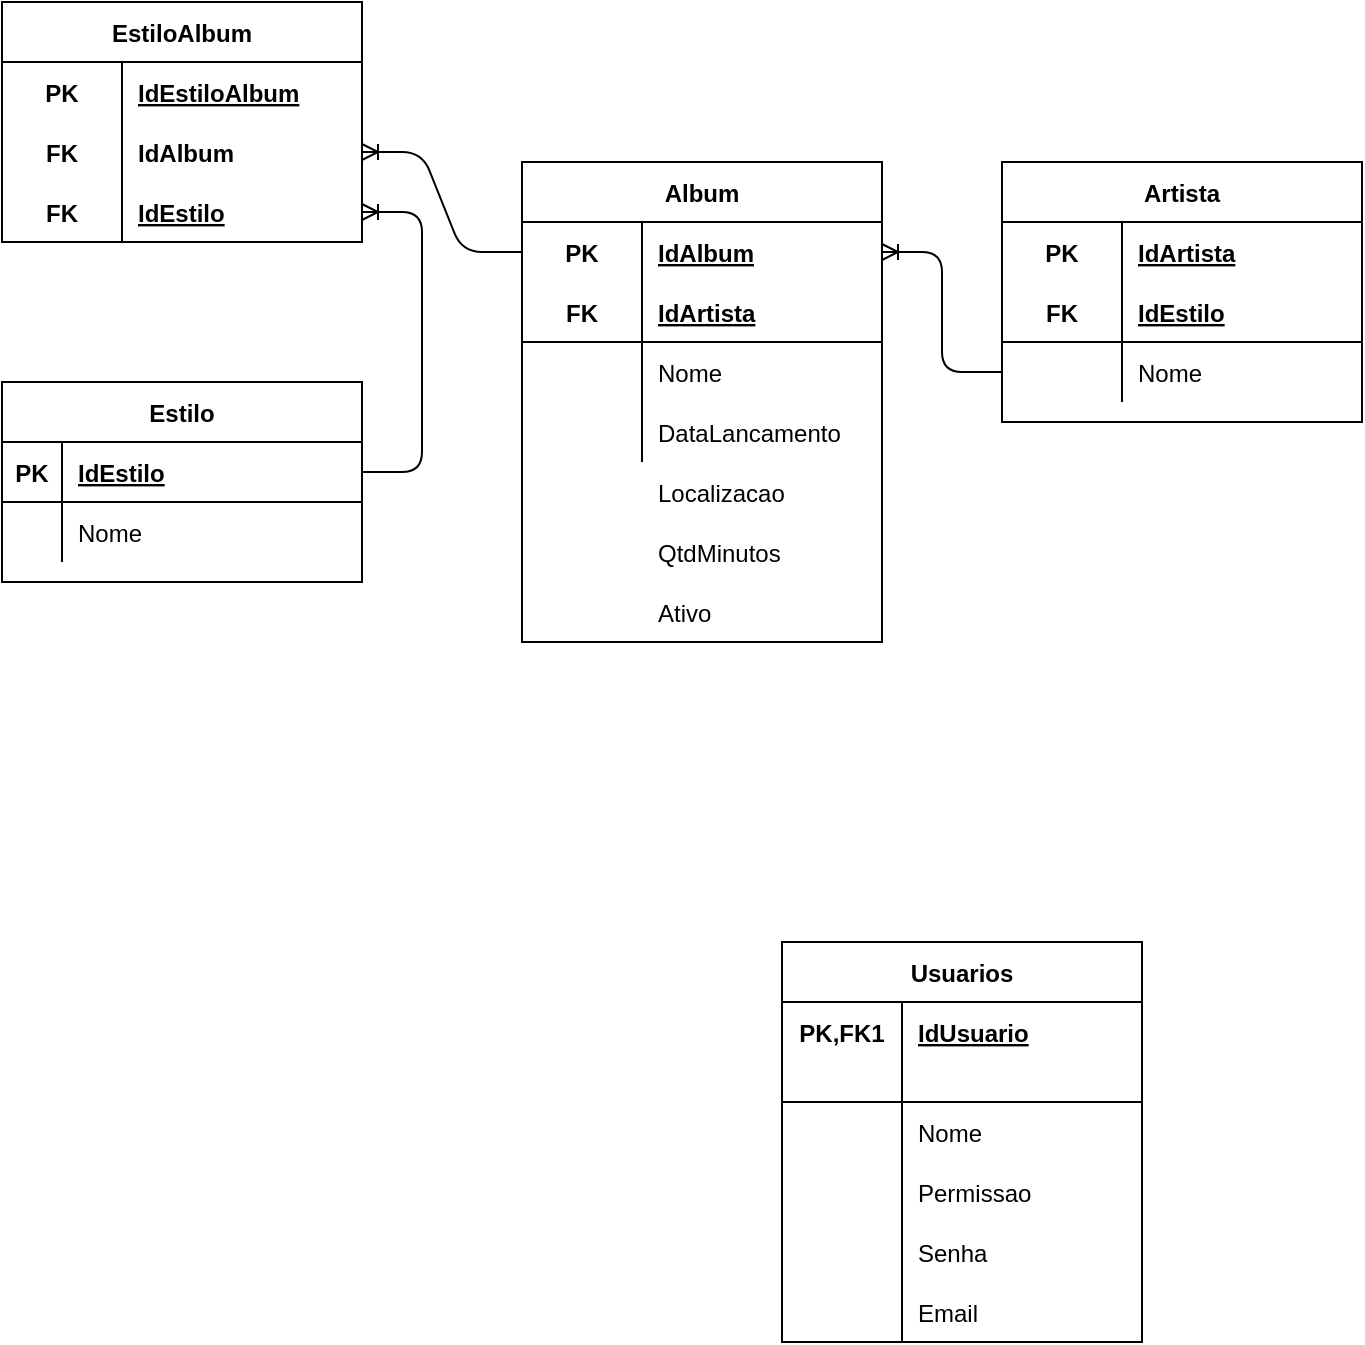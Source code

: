 <mxfile version="13.5.8" type="google"><diagram id="ZmDzaLIjJ0UMr27UZBA3" name="Página-1"><mxGraphModel dx="1695" dy="450" grid="1" gridSize="10" guides="1" tooltips="1" connect="1" arrows="1" fold="1" page="1" pageScale="1" pageWidth="827" pageHeight="1169" math="0" shadow="0"><root><mxCell id="0"/><mxCell id="1" parent="0"/><mxCell id="uDaNNTqssezWitePTJLu-1" value="Artista" style="shape=table;startSize=30;container=1;collapsible=1;childLayout=tableLayout;fixedRows=1;rowLines=0;fontStyle=1;align=center;resizeLast=1;" vertex="1" parent="1"><mxGeometry x="320" y="150" width="180" height="130" as="geometry"/></mxCell><mxCell id="uDaNNTqssezWitePTJLu-2" value="" style="shape=partialRectangle;collapsible=0;dropTarget=0;pointerEvents=0;fillColor=none;top=0;left=0;bottom=0;right=0;points=[[0,0.5],[1,0.5]];portConstraint=eastwest;" vertex="1" parent="uDaNNTqssezWitePTJLu-1"><mxGeometry y="30" width="180" height="30" as="geometry"/></mxCell><mxCell id="uDaNNTqssezWitePTJLu-3" value="PK" style="shape=partialRectangle;connectable=0;fillColor=none;top=0;left=0;bottom=0;right=0;fontStyle=1;overflow=hidden;" vertex="1" parent="uDaNNTqssezWitePTJLu-2"><mxGeometry width="60" height="30" as="geometry"/></mxCell><mxCell id="uDaNNTqssezWitePTJLu-4" value="IdArtista" style="shape=partialRectangle;connectable=0;fillColor=none;top=0;left=0;bottom=0;right=0;align=left;spacingLeft=6;fontStyle=5;overflow=hidden;" vertex="1" parent="uDaNNTqssezWitePTJLu-2"><mxGeometry x="60" width="120" height="30" as="geometry"/></mxCell><mxCell id="uDaNNTqssezWitePTJLu-5" value="" style="shape=partialRectangle;collapsible=0;dropTarget=0;pointerEvents=0;fillColor=none;top=0;left=0;bottom=1;right=0;points=[[0,0.5],[1,0.5]];portConstraint=eastwest;" vertex="1" parent="uDaNNTqssezWitePTJLu-1"><mxGeometry y="60" width="180" height="30" as="geometry"/></mxCell><mxCell id="uDaNNTqssezWitePTJLu-6" value="FK" style="shape=partialRectangle;connectable=0;fillColor=none;top=0;left=0;bottom=0;right=0;fontStyle=1;overflow=hidden;" vertex="1" parent="uDaNNTqssezWitePTJLu-5"><mxGeometry width="60" height="30" as="geometry"/></mxCell><mxCell id="uDaNNTqssezWitePTJLu-7" value="IdEstilo" style="shape=partialRectangle;connectable=0;fillColor=none;top=0;left=0;bottom=0;right=0;align=left;spacingLeft=6;fontStyle=5;overflow=hidden;" vertex="1" parent="uDaNNTqssezWitePTJLu-5"><mxGeometry x="60" width="120" height="30" as="geometry"/></mxCell><mxCell id="uDaNNTqssezWitePTJLu-8" value="" style="shape=partialRectangle;collapsible=0;dropTarget=0;pointerEvents=0;fillColor=none;top=0;left=0;bottom=0;right=0;points=[[0,0.5],[1,0.5]];portConstraint=eastwest;" vertex="1" parent="uDaNNTqssezWitePTJLu-1"><mxGeometry y="90" width="180" height="30" as="geometry"/></mxCell><mxCell id="uDaNNTqssezWitePTJLu-9" value="" style="shape=partialRectangle;connectable=0;fillColor=none;top=0;left=0;bottom=0;right=0;editable=1;overflow=hidden;" vertex="1" parent="uDaNNTqssezWitePTJLu-8"><mxGeometry width="60" height="30" as="geometry"/></mxCell><mxCell id="uDaNNTqssezWitePTJLu-10" value="Nome" style="shape=partialRectangle;connectable=0;fillColor=none;top=0;left=0;bottom=0;right=0;align=left;spacingLeft=6;overflow=hidden;" vertex="1" parent="uDaNNTqssezWitePTJLu-8"><mxGeometry x="60" width="120" height="30" as="geometry"/></mxCell><mxCell id="uDaNNTqssezWitePTJLu-14" value="Album" style="shape=table;startSize=30;container=1;collapsible=1;childLayout=tableLayout;fixedRows=1;rowLines=0;fontStyle=1;align=center;resizeLast=1;" vertex="1" parent="1"><mxGeometry x="80" y="150" width="180" height="240" as="geometry"/></mxCell><mxCell id="uDaNNTqssezWitePTJLu-15" value="" style="shape=partialRectangle;collapsible=0;dropTarget=0;pointerEvents=0;fillColor=none;top=0;left=0;bottom=0;right=0;points=[[0,0.5],[1,0.5]];portConstraint=eastwest;" vertex="1" parent="uDaNNTqssezWitePTJLu-14"><mxGeometry y="30" width="180" height="30" as="geometry"/></mxCell><mxCell id="uDaNNTqssezWitePTJLu-16" value="PK" style="shape=partialRectangle;connectable=0;fillColor=none;top=0;left=0;bottom=0;right=0;fontStyle=1;overflow=hidden;" vertex="1" parent="uDaNNTqssezWitePTJLu-15"><mxGeometry width="60" height="30" as="geometry"/></mxCell><mxCell id="uDaNNTqssezWitePTJLu-17" value="IdAlbum" style="shape=partialRectangle;connectable=0;fillColor=none;top=0;left=0;bottom=0;right=0;align=left;spacingLeft=6;fontStyle=5;overflow=hidden;" vertex="1" parent="uDaNNTqssezWitePTJLu-15"><mxGeometry x="60" width="120" height="30" as="geometry"/></mxCell><mxCell id="uDaNNTqssezWitePTJLu-18" value="" style="shape=partialRectangle;collapsible=0;dropTarget=0;pointerEvents=0;fillColor=none;top=0;left=0;bottom=1;right=0;points=[[0,0.5],[1,0.5]];portConstraint=eastwest;" vertex="1" parent="uDaNNTqssezWitePTJLu-14"><mxGeometry y="60" width="180" height="30" as="geometry"/></mxCell><mxCell id="uDaNNTqssezWitePTJLu-19" value="FK" style="shape=partialRectangle;connectable=0;fillColor=none;top=0;left=0;bottom=0;right=0;fontStyle=1;overflow=hidden;" vertex="1" parent="uDaNNTqssezWitePTJLu-18"><mxGeometry width="60" height="30" as="geometry"/></mxCell><mxCell id="uDaNNTqssezWitePTJLu-20" value="IdArtista" style="shape=partialRectangle;connectable=0;fillColor=none;top=0;left=0;bottom=0;right=0;align=left;spacingLeft=6;fontStyle=5;overflow=hidden;" vertex="1" parent="uDaNNTqssezWitePTJLu-18"><mxGeometry x="60" width="120" height="30" as="geometry"/></mxCell><mxCell id="uDaNNTqssezWitePTJLu-21" value="" style="shape=partialRectangle;collapsible=0;dropTarget=0;pointerEvents=0;fillColor=none;top=0;left=0;bottom=0;right=0;points=[[0,0.5],[1,0.5]];portConstraint=eastwest;" vertex="1" parent="uDaNNTqssezWitePTJLu-14"><mxGeometry y="90" width="180" height="30" as="geometry"/></mxCell><mxCell id="uDaNNTqssezWitePTJLu-22" value="" style="shape=partialRectangle;connectable=0;fillColor=none;top=0;left=0;bottom=0;right=0;editable=1;overflow=hidden;" vertex="1" parent="uDaNNTqssezWitePTJLu-21"><mxGeometry width="60" height="30" as="geometry"/></mxCell><mxCell id="uDaNNTqssezWitePTJLu-23" value="Nome" style="shape=partialRectangle;connectable=0;fillColor=none;top=0;left=0;bottom=0;right=0;align=left;spacingLeft=6;overflow=hidden;" vertex="1" parent="uDaNNTqssezWitePTJLu-21"><mxGeometry x="60" width="120" height="30" as="geometry"/></mxCell><mxCell id="uDaNNTqssezWitePTJLu-24" value="" style="shape=partialRectangle;collapsible=0;dropTarget=0;pointerEvents=0;fillColor=none;top=0;left=0;bottom=0;right=0;points=[[0,0.5],[1,0.5]];portConstraint=eastwest;" vertex="1" parent="uDaNNTqssezWitePTJLu-14"><mxGeometry y="120" width="180" height="30" as="geometry"/></mxCell><mxCell id="uDaNNTqssezWitePTJLu-25" value="" style="shape=partialRectangle;connectable=0;fillColor=none;top=0;left=0;bottom=0;right=0;editable=1;overflow=hidden;" vertex="1" parent="uDaNNTqssezWitePTJLu-24"><mxGeometry width="60" height="30" as="geometry"/></mxCell><mxCell id="uDaNNTqssezWitePTJLu-26" value="DataLancamento" style="shape=partialRectangle;connectable=0;fillColor=none;top=0;left=0;bottom=0;right=0;align=left;spacingLeft=6;overflow=hidden;" vertex="1" parent="uDaNNTqssezWitePTJLu-24"><mxGeometry x="60" width="120" height="30" as="geometry"/></mxCell><mxCell id="uDaNNTqssezWitePTJLu-30" value="Localizacao" style="shape=partialRectangle;connectable=0;fillColor=none;top=0;left=0;bottom=0;right=0;align=left;spacingLeft=6;overflow=hidden;" vertex="1" parent="1"><mxGeometry x="140" y="300" width="120" height="30" as="geometry"/></mxCell><mxCell id="uDaNNTqssezWitePTJLu-31" value="QtdMinutos" style="shape=partialRectangle;connectable=0;fillColor=none;top=0;left=0;bottom=0;right=0;align=left;spacingLeft=6;overflow=hidden;" vertex="1" parent="1"><mxGeometry x="140" y="330" width="120" height="30" as="geometry"/></mxCell><mxCell id="uDaNNTqssezWitePTJLu-32" value="Ativo" style="shape=partialRectangle;connectable=0;fillColor=none;top=0;left=0;bottom=0;right=0;align=left;spacingLeft=6;overflow=hidden;" vertex="1" parent="1"><mxGeometry x="140" y="360" width="120" height="30" as="geometry"/></mxCell><mxCell id="uDaNNTqssezWitePTJLu-33" value="EstiloAlbum" style="shape=table;startSize=30;container=1;collapsible=1;childLayout=tableLayout;fixedRows=1;rowLines=0;fontStyle=1;align=center;resizeLast=1;" vertex="1" parent="1"><mxGeometry x="-180" y="70" width="180" height="120" as="geometry"/></mxCell><mxCell id="uDaNNTqssezWitePTJLu-34" value="" style="shape=partialRectangle;collapsible=0;dropTarget=0;pointerEvents=0;fillColor=none;top=0;left=0;bottom=0;right=0;points=[[0,0.5],[1,0.5]];portConstraint=eastwest;" vertex="1" parent="uDaNNTqssezWitePTJLu-33"><mxGeometry y="30" width="180" height="30" as="geometry"/></mxCell><mxCell id="uDaNNTqssezWitePTJLu-35" value="PK" style="shape=partialRectangle;connectable=0;fillColor=none;top=0;left=0;bottom=0;right=0;fontStyle=1;overflow=hidden;" vertex="1" parent="uDaNNTqssezWitePTJLu-34"><mxGeometry width="60" height="30" as="geometry"/></mxCell><mxCell id="uDaNNTqssezWitePTJLu-36" value="IdEstiloAlbum" style="shape=partialRectangle;connectable=0;fillColor=none;top=0;left=0;bottom=0;right=0;align=left;spacingLeft=6;fontStyle=5;overflow=hidden;" vertex="1" parent="uDaNNTqssezWitePTJLu-34"><mxGeometry x="60" width="120" height="30" as="geometry"/></mxCell><mxCell id="uDaNNTqssezWitePTJLu-47" value="" style="shape=partialRectangle;collapsible=0;dropTarget=0;pointerEvents=0;fillColor=none;top=0;left=0;bottom=0;right=0;points=[[0,0.5],[1,0.5]];portConstraint=eastwest;" vertex="1" parent="uDaNNTqssezWitePTJLu-33"><mxGeometry y="60" width="180" height="30" as="geometry"/></mxCell><mxCell id="uDaNNTqssezWitePTJLu-48" value="FK" style="shape=partialRectangle;connectable=0;fillColor=none;top=0;left=0;bottom=0;right=0;fontStyle=1;overflow=hidden;" vertex="1" parent="uDaNNTqssezWitePTJLu-47"><mxGeometry width="60" height="30" as="geometry"/></mxCell><mxCell id="uDaNNTqssezWitePTJLu-49" value="IdAlbum" style="shape=partialRectangle;connectable=0;fillColor=none;top=0;left=0;bottom=0;right=0;align=left;spacingLeft=6;fontStyle=1;overflow=hidden;" vertex="1" parent="uDaNNTqssezWitePTJLu-47"><mxGeometry x="60" width="120" height="30" as="geometry"/></mxCell><mxCell id="uDaNNTqssezWitePTJLu-37" value="" style="shape=partialRectangle;collapsible=0;dropTarget=0;pointerEvents=0;fillColor=none;top=0;left=0;bottom=1;right=0;points=[[0,0.5],[1,0.5]];portConstraint=eastwest;" vertex="1" parent="uDaNNTqssezWitePTJLu-33"><mxGeometry y="90" width="180" height="30" as="geometry"/></mxCell><mxCell id="uDaNNTqssezWitePTJLu-38" value="FK" style="shape=partialRectangle;connectable=0;fillColor=none;top=0;left=0;bottom=0;right=0;fontStyle=1;overflow=hidden;" vertex="1" parent="uDaNNTqssezWitePTJLu-37"><mxGeometry width="60" height="30" as="geometry"/></mxCell><mxCell id="uDaNNTqssezWitePTJLu-39" value="IdEstilo" style="shape=partialRectangle;connectable=0;fillColor=none;top=0;left=0;bottom=0;right=0;align=left;spacingLeft=6;fontStyle=5;overflow=hidden;" vertex="1" parent="uDaNNTqssezWitePTJLu-37"><mxGeometry x="60" width="120" height="30" as="geometry"/></mxCell><mxCell id="uDaNNTqssezWitePTJLu-63" value="Usuarios" style="shape=table;startSize=30;container=1;collapsible=1;childLayout=tableLayout;fixedRows=1;rowLines=0;fontStyle=1;align=center;resizeLast=1;" vertex="1" parent="1"><mxGeometry x="210" y="540" width="180" height="200" as="geometry"/></mxCell><mxCell id="uDaNNTqssezWitePTJLu-64" value="" style="shape=partialRectangle;collapsible=0;dropTarget=0;pointerEvents=0;fillColor=none;top=0;left=0;bottom=0;right=0;points=[[0,0.5],[1,0.5]];portConstraint=eastwest;" vertex="1" parent="uDaNNTqssezWitePTJLu-63"><mxGeometry y="30" width="180" height="30" as="geometry"/></mxCell><mxCell id="uDaNNTqssezWitePTJLu-65" value="PK,FK1" style="shape=partialRectangle;connectable=0;fillColor=none;top=0;left=0;bottom=0;right=0;fontStyle=1;overflow=hidden;" vertex="1" parent="uDaNNTqssezWitePTJLu-64"><mxGeometry width="60" height="30" as="geometry"/></mxCell><mxCell id="uDaNNTqssezWitePTJLu-66" value="IdUsuario" style="shape=partialRectangle;connectable=0;fillColor=none;top=0;left=0;bottom=0;right=0;align=left;spacingLeft=6;fontStyle=5;overflow=hidden;" vertex="1" parent="uDaNNTqssezWitePTJLu-64"><mxGeometry x="60" width="120" height="30" as="geometry"/></mxCell><mxCell id="uDaNNTqssezWitePTJLu-67" value="" style="shape=partialRectangle;collapsible=0;dropTarget=0;pointerEvents=0;fillColor=none;top=0;left=0;bottom=1;right=0;points=[[0,0.5],[1,0.5]];portConstraint=eastwest;" vertex="1" parent="uDaNNTqssezWitePTJLu-63"><mxGeometry y="60" width="180" height="20" as="geometry"/></mxCell><mxCell id="uDaNNTqssezWitePTJLu-68" value="" style="shape=partialRectangle;connectable=0;fillColor=none;top=0;left=0;bottom=0;right=0;fontStyle=1;overflow=hidden;" vertex="1" parent="uDaNNTqssezWitePTJLu-67"><mxGeometry width="60" height="20" as="geometry"/></mxCell><mxCell id="uDaNNTqssezWitePTJLu-69" value="" style="shape=partialRectangle;connectable=0;fillColor=none;top=0;left=0;bottom=0;right=0;align=left;spacingLeft=6;fontStyle=5;overflow=hidden;" vertex="1" parent="uDaNNTqssezWitePTJLu-67"><mxGeometry x="60" width="120" height="20" as="geometry"/></mxCell><mxCell id="uDaNNTqssezWitePTJLu-70" value="" style="shape=partialRectangle;collapsible=0;dropTarget=0;pointerEvents=0;fillColor=none;top=0;left=0;bottom=0;right=0;points=[[0,0.5],[1,0.5]];portConstraint=eastwest;" vertex="1" parent="uDaNNTqssezWitePTJLu-63"><mxGeometry y="80" width="180" height="30" as="geometry"/></mxCell><mxCell id="uDaNNTqssezWitePTJLu-71" value="" style="shape=partialRectangle;connectable=0;fillColor=none;top=0;left=0;bottom=0;right=0;editable=1;overflow=hidden;" vertex="1" parent="uDaNNTqssezWitePTJLu-70"><mxGeometry width="60" height="30" as="geometry"/></mxCell><mxCell id="uDaNNTqssezWitePTJLu-72" value="Nome" style="shape=partialRectangle;connectable=0;fillColor=none;top=0;left=0;bottom=0;right=0;align=left;spacingLeft=6;overflow=hidden;" vertex="1" parent="uDaNNTqssezWitePTJLu-70"><mxGeometry x="60" width="120" height="30" as="geometry"/></mxCell><mxCell id="uDaNNTqssezWitePTJLu-73" value="" style="shape=partialRectangle;collapsible=0;dropTarget=0;pointerEvents=0;fillColor=none;top=0;left=0;bottom=0;right=0;points=[[0,0.5],[1,0.5]];portConstraint=eastwest;" vertex="1" parent="uDaNNTqssezWitePTJLu-63"><mxGeometry y="110" width="180" height="30" as="geometry"/></mxCell><mxCell id="uDaNNTqssezWitePTJLu-74" value="" style="shape=partialRectangle;connectable=0;fillColor=none;top=0;left=0;bottom=0;right=0;editable=1;overflow=hidden;" vertex="1" parent="uDaNNTqssezWitePTJLu-73"><mxGeometry width="60" height="30" as="geometry"/></mxCell><mxCell id="uDaNNTqssezWitePTJLu-75" value="Permissao" style="shape=partialRectangle;connectable=0;fillColor=none;top=0;left=0;bottom=0;right=0;align=left;spacingLeft=6;overflow=hidden;" vertex="1" parent="uDaNNTqssezWitePTJLu-73"><mxGeometry x="60" width="120" height="30" as="geometry"/></mxCell><mxCell id="uDaNNTqssezWitePTJLu-77" value="" style="shape=partialRectangle;collapsible=0;dropTarget=0;pointerEvents=0;fillColor=none;top=0;left=0;bottom=0;right=0;points=[[0,0.5],[1,0.5]];portConstraint=eastwest;" vertex="1" parent="uDaNNTqssezWitePTJLu-63"><mxGeometry y="140" width="180" height="30" as="geometry"/></mxCell><mxCell id="uDaNNTqssezWitePTJLu-78" value="" style="shape=partialRectangle;connectable=0;fillColor=none;top=0;left=0;bottom=0;right=0;editable=1;overflow=hidden;" vertex="1" parent="uDaNNTqssezWitePTJLu-77"><mxGeometry width="60" height="30" as="geometry"/></mxCell><mxCell id="uDaNNTqssezWitePTJLu-79" value="Senha" style="shape=partialRectangle;connectable=0;fillColor=none;top=0;left=0;bottom=0;right=0;align=left;spacingLeft=6;overflow=hidden;" vertex="1" parent="uDaNNTqssezWitePTJLu-77"><mxGeometry x="60" width="120" height="30" as="geometry"/></mxCell><mxCell id="uDaNNTqssezWitePTJLu-84" value="" style="shape=partialRectangle;collapsible=0;dropTarget=0;pointerEvents=0;fillColor=none;top=0;left=0;bottom=0;right=0;points=[[0,0.5],[1,0.5]];portConstraint=eastwest;" vertex="1" parent="uDaNNTqssezWitePTJLu-63"><mxGeometry y="170" width="180" height="30" as="geometry"/></mxCell><mxCell id="uDaNNTqssezWitePTJLu-85" value="" style="shape=partialRectangle;connectable=0;fillColor=none;top=0;left=0;bottom=0;right=0;editable=1;overflow=hidden;" vertex="1" parent="uDaNNTqssezWitePTJLu-84"><mxGeometry width="60" height="30" as="geometry"/></mxCell><mxCell id="uDaNNTqssezWitePTJLu-86" value="Email" style="shape=partialRectangle;connectable=0;fillColor=none;top=0;left=0;bottom=0;right=0;align=left;spacingLeft=6;overflow=hidden;" vertex="1" parent="uDaNNTqssezWitePTJLu-84"><mxGeometry x="60" width="120" height="30" as="geometry"/></mxCell><mxCell id="uDaNNTqssezWitePTJLu-90" value="" style="edgeStyle=entityRelationEdgeStyle;fontSize=12;html=1;endArrow=ERoneToMany;" edge="1" parent="1" source="uDaNNTqssezWitePTJLu-15" target="uDaNNTqssezWitePTJLu-47"><mxGeometry width="100" height="100" relative="1" as="geometry"><mxPoint x="80" y="200" as="sourcePoint"/><mxPoint x="10" y="130" as="targetPoint"/></mxGeometry></mxCell><mxCell id="uDaNNTqssezWitePTJLu-50" value="Estilo" style="shape=table;startSize=30;container=1;collapsible=1;childLayout=tableLayout;fixedRows=1;rowLines=0;fontStyle=1;align=center;resizeLast=1;" vertex="1" parent="1"><mxGeometry x="-180" y="260" width="180" height="100" as="geometry"/></mxCell><mxCell id="uDaNNTqssezWitePTJLu-51" value="" style="shape=partialRectangle;collapsible=0;dropTarget=0;pointerEvents=0;fillColor=none;top=0;left=0;bottom=1;right=0;points=[[0,0.5],[1,0.5]];portConstraint=eastwest;" vertex="1" parent="uDaNNTqssezWitePTJLu-50"><mxGeometry y="30" width="180" height="30" as="geometry"/></mxCell><mxCell id="uDaNNTqssezWitePTJLu-52" value="PK" style="shape=partialRectangle;connectable=0;fillColor=none;top=0;left=0;bottom=0;right=0;fontStyle=1;overflow=hidden;" vertex="1" parent="uDaNNTqssezWitePTJLu-51"><mxGeometry width="30" height="30" as="geometry"/></mxCell><mxCell id="uDaNNTqssezWitePTJLu-53" value="IdEstilo" style="shape=partialRectangle;connectable=0;fillColor=none;top=0;left=0;bottom=0;right=0;align=left;spacingLeft=6;fontStyle=5;overflow=hidden;" vertex="1" parent="uDaNNTqssezWitePTJLu-51"><mxGeometry x="30" width="150" height="30" as="geometry"/></mxCell><mxCell id="uDaNNTqssezWitePTJLu-54" value="" style="shape=partialRectangle;collapsible=0;dropTarget=0;pointerEvents=0;fillColor=none;top=0;left=0;bottom=0;right=0;points=[[0,0.5],[1,0.5]];portConstraint=eastwest;" vertex="1" parent="uDaNNTqssezWitePTJLu-50"><mxGeometry y="60" width="180" height="30" as="geometry"/></mxCell><mxCell id="uDaNNTqssezWitePTJLu-55" value="" style="shape=partialRectangle;connectable=0;fillColor=none;top=0;left=0;bottom=0;right=0;editable=1;overflow=hidden;" vertex="1" parent="uDaNNTqssezWitePTJLu-54"><mxGeometry width="30" height="30" as="geometry"/></mxCell><mxCell id="uDaNNTqssezWitePTJLu-56" value="Nome" style="shape=partialRectangle;connectable=0;fillColor=none;top=0;left=0;bottom=0;right=0;align=left;spacingLeft=6;overflow=hidden;" vertex="1" parent="uDaNNTqssezWitePTJLu-54"><mxGeometry x="30" width="150" height="30" as="geometry"/></mxCell><mxCell id="uDaNNTqssezWitePTJLu-96" value="" style="edgeStyle=entityRelationEdgeStyle;fontSize=12;html=1;endArrow=ERoneToMany;" edge="1" parent="1" source="uDaNNTqssezWitePTJLu-8" target="uDaNNTqssezWitePTJLu-15"><mxGeometry width="100" height="100" relative="1" as="geometry"><mxPoint x="320" y="260" as="sourcePoint"/><mxPoint x="420" y="160" as="targetPoint"/></mxGeometry></mxCell><mxCell id="uDaNNTqssezWitePTJLu-95" value="" style="edgeStyle=entityRelationEdgeStyle;fontSize=12;html=1;endArrow=ERoneToMany;exitX=1;exitY=0.5;exitDx=0;exitDy=0;" edge="1" parent="1" source="uDaNNTqssezWitePTJLu-51" target="uDaNNTqssezWitePTJLu-37"><mxGeometry width="100" height="100" relative="1" as="geometry"><mxPoint y="180" as="sourcePoint"/><mxPoint x="100" y="80" as="targetPoint"/></mxGeometry></mxCell></root></mxGraphModel></diagram></mxfile>